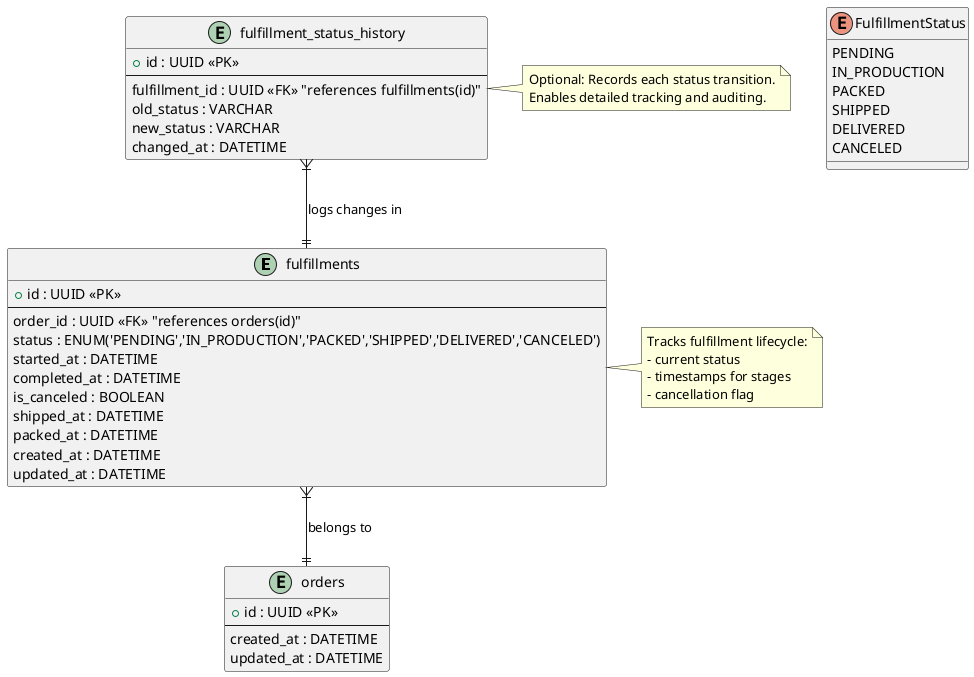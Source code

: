 @startuml
' =============================
' DATABASE SCHEMA (Optimized)
' =============================

entity "fulfillments" {
  + id : UUID <<PK>>
  --
  order_id : UUID <<FK>> "references orders(id)"
  status : ENUM('PENDING','IN_PRODUCTION','PACKED','SHIPPED','DELIVERED','CANCELED')
  started_at : DATETIME
  completed_at : DATETIME
  is_canceled : BOOLEAN
  shipped_at : DATETIME
  packed_at : DATETIME
  created_at : DATETIME
  updated_at : DATETIME
}

entity "orders" {
  + id : UUID <<PK>>
  --
  ' Add other fields as needed
  created_at : DATETIME
  updated_at : DATETIME
}

' Optional enhancement for tracking status transitions
entity "fulfillment_status_history" {
  + id : UUID <<PK>>
  --
  fulfillment_id : UUID <<FK>> "references fulfillments(id)"
  old_status : VARCHAR
  new_status : VARCHAR
  changed_at : DATETIME
}

' ENUM Definition for visual clarity
enum FulfillmentStatus {
  PENDING
  IN_PRODUCTION
  PACKED
  SHIPPED
  DELIVERED
  CANCELED
}

' Relationships
fulfillments }|--|| orders : "belongs to"
fulfillment_status_history }|--|| fulfillments : "logs changes in"

note right of fulfillments
  Tracks fulfillment lifecycle:
  - current status
  - timestamps for stages
  - cancellation flag
end note

note right of fulfillment_status_history
  Optional: Records each status transition.
  Enables detailed tracking and auditing.
end note

@enduml
